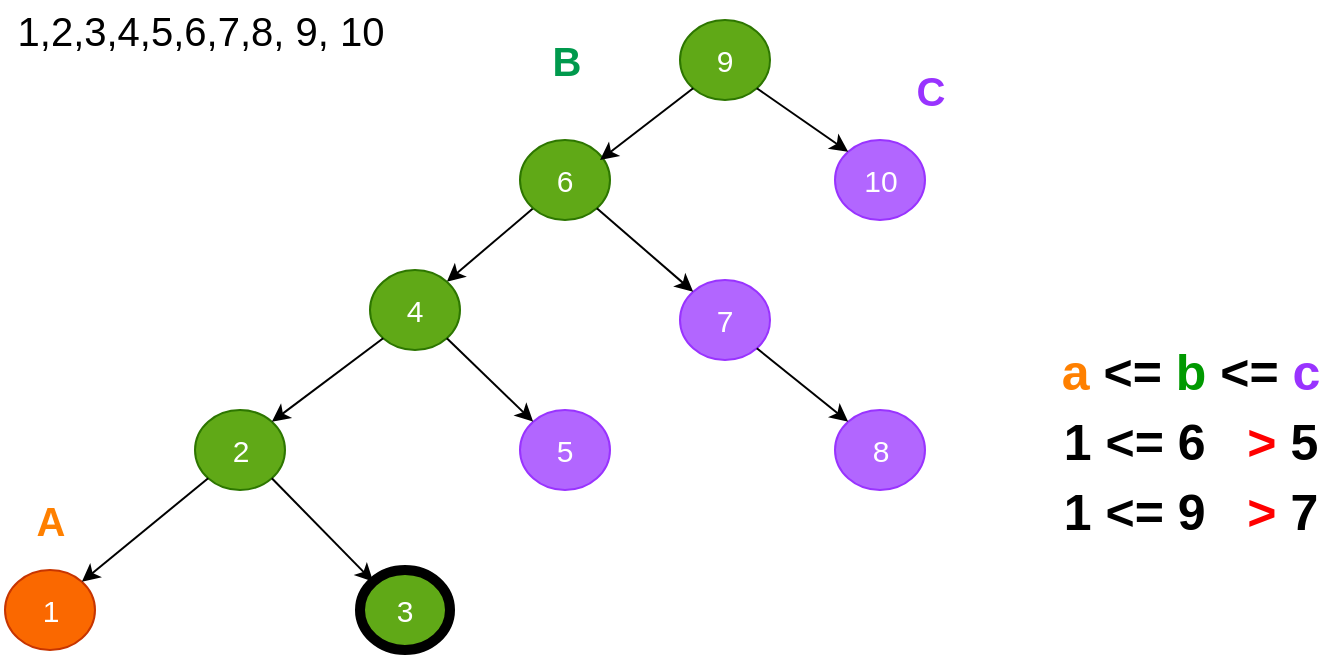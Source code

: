 <mxfile version="13.7.3" type="device"><diagram id="-xMXGvwBYq6znEZraVXv" name="Page-1"><mxGraphModel dx="1024" dy="592" grid="1" gridSize="10" guides="1" tooltips="1" connect="1" arrows="1" fold="1" page="1" pageScale="1" pageWidth="850" pageHeight="1100" math="0" shadow="0"><root><mxCell id="0"/><mxCell id="1" parent="0"/><mxCell id="OhIQOGyGBnjCHkOLiART-21" value="9" style="ellipse;whiteSpace=wrap;html=1;fontSize=15;fillColor=#60a917;strokeColor=#2D7600;fontColor=#ffffff;" parent="1" vertex="1"><mxGeometry x="380" y="50" width="45" height="40" as="geometry"/></mxCell><mxCell id="OhIQOGyGBnjCHkOLiART-22" style="rounded=0;orthogonalLoop=1;jettySize=auto;html=1;exitX=0;exitY=1;exitDx=0;exitDy=0;entryX=1;entryY=0;entryDx=0;entryDy=0;fontSize=15;" parent="1" source="OhIQOGyGBnjCHkOLiART-23" target="OhIQOGyGBnjCHkOLiART-27" edge="1"><mxGeometry relative="1" as="geometry"/></mxCell><mxCell id="OhIQOGyGBnjCHkOLiART-23" value="6" style="ellipse;whiteSpace=wrap;html=1;fontSize=15;fillColor=#60a917;strokeColor=#2D7600;fontColor=#ffffff;" parent="1" vertex="1"><mxGeometry x="300" y="110" width="45" height="40" as="geometry"/></mxCell><mxCell id="OhIQOGyGBnjCHkOLiART-24" value="10" style="ellipse;whiteSpace=wrap;html=1;fontSize=15;fontColor=#ffffff;fillColor=#B266FF;strokeColor=#9933FF;" parent="1" vertex="1"><mxGeometry x="457.5" y="110" width="45" height="40" as="geometry"/></mxCell><mxCell id="OhIQOGyGBnjCHkOLiART-26" value="7" style="ellipse;whiteSpace=wrap;html=1;fontSize=15;fontColor=#ffffff;fillColor=#B266FF;strokeColor=#9933FF;" parent="1" vertex="1"><mxGeometry x="380.0" y="180" width="45" height="40" as="geometry"/></mxCell><mxCell id="OhIQOGyGBnjCHkOLiART-27" value="4" style="ellipse;whiteSpace=wrap;html=1;fontSize=15;fillColor=#60a917;strokeColor=#2D7600;fontColor=#ffffff;" parent="1" vertex="1"><mxGeometry x="225" y="175" width="45" height="40" as="geometry"/></mxCell><mxCell id="OhIQOGyGBnjCHkOLiART-31" value="5" style="ellipse;whiteSpace=wrap;html=1;fontSize=15;fontColor=#ffffff;fillColor=#B266FF;strokeColor=#9933FF;" parent="1" vertex="1"><mxGeometry x="300.0" y="245" width="45" height="40" as="geometry"/></mxCell><mxCell id="OhIQOGyGBnjCHkOLiART-34" style="rounded=0;orthogonalLoop=1;jettySize=auto;html=1;exitX=1;exitY=1;exitDx=0;exitDy=0;entryX=0;entryY=0;entryDx=0;entryDy=0;fontSize=15;" parent="1" source="OhIQOGyGBnjCHkOLiART-27" target="OhIQOGyGBnjCHkOLiART-31" edge="1"><mxGeometry relative="1" as="geometry"><mxPoint x="241.77" y="219.3" as="sourcePoint"/><mxPoint x="198.23" y="290.7" as="targetPoint"/></mxGeometry></mxCell><mxCell id="OhIQOGyGBnjCHkOLiART-35" style="rounded=0;orthogonalLoop=1;jettySize=auto;html=1;exitX=1;exitY=1;exitDx=0;exitDy=0;entryX=0;entryY=0;entryDx=0;entryDy=0;fontSize=15;" parent="1" source="OhIQOGyGBnjCHkOLiART-23" target="OhIQOGyGBnjCHkOLiART-26" edge="1"><mxGeometry relative="1" as="geometry"><mxPoint x="455.95" y="129.3" as="sourcePoint"/><mxPoint x="415.22" y="285" as="targetPoint"/></mxGeometry></mxCell><mxCell id="OhIQOGyGBnjCHkOLiART-36" style="rounded=0;orthogonalLoop=1;jettySize=auto;html=1;exitX=1;exitY=1;exitDx=0;exitDy=0;entryX=0;entryY=0;entryDx=0;entryDy=0;fontSize=15;" parent="1" source="OhIQOGyGBnjCHkOLiART-21" target="OhIQOGyGBnjCHkOLiART-24" edge="1"><mxGeometry relative="1" as="geometry"><mxPoint x="391.83" y="95.0" as="sourcePoint"/><mxPoint x="361.1" y="220.7" as="targetPoint"/></mxGeometry></mxCell><mxCell id="OhIQOGyGBnjCHkOLiART-40" value="2" style="ellipse;whiteSpace=wrap;html=1;fontSize=15;fillColor=#60a917;strokeColor=#2D7600;fontColor=#ffffff;" parent="1" vertex="1"><mxGeometry x="137.5" y="245" width="45" height="40" as="geometry"/></mxCell><mxCell id="OhIQOGyGBnjCHkOLiART-41" value="1&lt;span style=&quot;color: rgba(0 , 0 , 0 , 0) ; font-family: monospace ; font-size: 0px&quot;&gt;%3CmxGraphModel%3E%3Croot%3E%3CmxCell%20id%3D%220%22%2F%3E%3CmxCell%20id%3D%221%22%20parent%3D%220%22%2F%3E%3CmxCell%20id%3D%222%22%20value%3D%226%22%20style%3D%22ellipse%3BwhiteSpace%3Dwrap%3Bhtml%3D1%3BfontSize%3D15%3B%22%20vertex%3D%221%22%20parent%3D%221%22%3E%3CmxGeometry%20x%3D%22305%22%20y%3D%2280%22%20width%3D%2245%22%20height%3D%2240%22%20as%3D%22geometry%22%2F%3E%3C%2FmxCell%3E%3C%2Froot%3E%3C%2FmxGraphModel%3E&lt;/span&gt;" style="ellipse;whiteSpace=wrap;html=1;fontSize=15;fillColor=#fa6800;strokeColor=#C73500;fontColor=#ffffff;" parent="1" vertex="1"><mxGeometry x="42.5" y="325" width="45" height="40" as="geometry"/></mxCell><mxCell id="OhIQOGyGBnjCHkOLiART-42" value="3" style="ellipse;whiteSpace=wrap;html=1;fontSize=15;fillColor=#60a917;strokeWidth=5;fontColor=#ffffff;" parent="1" vertex="1"><mxGeometry x="220" y="325" width="45" height="40" as="geometry"/></mxCell><mxCell id="OhIQOGyGBnjCHkOLiART-43" style="rounded=0;orthogonalLoop=1;jettySize=auto;html=1;exitX=0;exitY=1;exitDx=0;exitDy=0;entryX=1;entryY=0;entryDx=0;entryDy=0;fontSize=15;" parent="1" source="OhIQOGyGBnjCHkOLiART-40" target="OhIQOGyGBnjCHkOLiART-41" edge="1"><mxGeometry relative="1" as="geometry"><mxPoint x="223.54" y="393.6" as="sourcePoint"/><mxPoint x="180.0" y="445.0" as="targetPoint"/></mxGeometry></mxCell><mxCell id="OhIQOGyGBnjCHkOLiART-44" style="rounded=0;orthogonalLoop=1;jettySize=auto;html=1;exitX=1;exitY=1;exitDx=0;exitDy=0;entryX=0;entryY=0;entryDx=0;entryDy=0;fontSize=15;" parent="1" source="OhIQOGyGBnjCHkOLiART-40" target="OhIQOGyGBnjCHkOLiART-42" edge="1"><mxGeometry relative="1" as="geometry"><mxPoint x="211.77" y="379.3" as="sourcePoint"/><mxPoint x="168.23" y="450.7" as="targetPoint"/></mxGeometry></mxCell><mxCell id="OhIQOGyGBnjCHkOLiART-45" style="rounded=0;orthogonalLoop=1;jettySize=auto;html=1;exitX=0;exitY=1;exitDx=0;exitDy=0;fontSize=15;entryX=1;entryY=0;entryDx=0;entryDy=0;" parent="1" source="OhIQOGyGBnjCHkOLiART-27" target="OhIQOGyGBnjCHkOLiART-40" edge="1"><mxGeometry relative="1" as="geometry"><mxPoint x="316.77" y="139.3" as="sourcePoint"/><mxPoint x="300" y="265" as="targetPoint"/></mxGeometry></mxCell><mxCell id="OhIQOGyGBnjCHkOLiART-46" value="8" style="ellipse;whiteSpace=wrap;html=1;fontSize=15;fontColor=#ffffff;fillColor=#B266FF;strokeColor=#9933FF;" parent="1" vertex="1"><mxGeometry x="457.5" y="245" width="45" height="40" as="geometry"/></mxCell><mxCell id="OhIQOGyGBnjCHkOLiART-47" style="rounded=0;orthogonalLoop=1;jettySize=auto;html=1;entryX=0;entryY=0;entryDx=0;entryDy=0;fontSize=15;exitX=1;exitY=1;exitDx=0;exitDy=0;" parent="1" source="OhIQOGyGBnjCHkOLiART-26" target="OhIQOGyGBnjCHkOLiART-46" edge="1"><mxGeometry relative="1" as="geometry"><mxPoint x="476.32" y="240.7" as="sourcePoint"/><mxPoint x="473.82" y="220.7" as="targetPoint"/></mxGeometry></mxCell><mxCell id="OhIQOGyGBnjCHkOLiART-71" value="&lt;font color=&quot;#000000&quot;&gt;1,2,3,4,5,6,7,8, 9, 10&lt;/font&gt;" style="text;html=1;align=center;verticalAlign=middle;resizable=0;points=[];autosize=1;fontSize=20;fontColor=#D6B656;" parent="1" vertex="1"><mxGeometry x="40" y="40" width="200" height="30" as="geometry"/></mxCell><mxCell id="OhIQOGyGBnjCHkOLiART-74" value="&lt;b style=&quot;font-size: 25px&quot;&gt;&lt;font style=&quot;font-size: 25px&quot; color=&quot;#ff8000&quot;&gt;a&lt;/font&gt;&lt;font color=&quot;#d6b656&quot; style=&quot;font-size: 25px&quot;&gt; &lt;/font&gt;&lt;font color=&quot;#000000&quot; style=&quot;font-size: 25px&quot;&gt;&amp;lt;= &lt;/font&gt;&lt;font color=&quot;#009900&quot; style=&quot;font-size: 25px&quot;&gt;b&lt;/font&gt;&lt;font color=&quot;#000000&quot; style=&quot;font-size: 25px&quot;&gt; &amp;lt;= &lt;/font&gt;&lt;font style=&quot;font-size: 25px&quot; color=&quot;#9933ff&quot;&gt;c&lt;/font&gt;&lt;/b&gt;" style="text;html=1;align=center;verticalAlign=middle;resizable=0;points=[];autosize=1;fontSize=25;fontColor=#9673A6;" parent="1" vertex="1"><mxGeometry x="560" y="205" width="150" height="40" as="geometry"/></mxCell><mxCell id="OhIQOGyGBnjCHkOLiART-75" value="&lt;b style=&quot;font-size: 25px&quot;&gt;&lt;font color=&quot;#000000&quot; style=&quot;font-size: 25px&quot;&gt;1 &amp;lt;= 6&amp;nbsp; &amp;nbsp;&lt;/font&gt;&lt;font color=&quot;#ff0000&quot; style=&quot;font-size: 25px&quot;&gt;&amp;gt;&lt;/font&gt;&lt;font color=&quot;#000000&quot; style=&quot;font-size: 25px&quot;&gt; 5&lt;/font&gt;&lt;/b&gt;" style="text;html=1;align=center;verticalAlign=middle;resizable=0;points=[];autosize=1;fontSize=20;fontColor=#9673A6;" parent="1" vertex="1"><mxGeometry x="565" y="245" width="140" height="30" as="geometry"/></mxCell><mxCell id="OhIQOGyGBnjCHkOLiART-76" value="&lt;b style=&quot;font-size: 25px&quot;&gt;&lt;font style=&quot;font-size: 25px&quot;&gt;1 &amp;lt;= &lt;/font&gt;&lt;font style=&quot;font-size: 25px&quot;&gt;9&amp;nbsp; &amp;nbsp;&lt;font color=&quot;#ff0000&quot; style=&quot;font-size: 25px&quot;&gt;&amp;gt;&lt;/font&gt; 7&lt;/font&gt;&lt;/b&gt;" style="text;html=1;align=center;verticalAlign=middle;resizable=0;points=[];autosize=1;fontSize=25;" parent="1" vertex="1"><mxGeometry x="565" y="275" width="140" height="40" as="geometry"/></mxCell><mxCell id="fRCBbRCuy8SxbRVZ_oOd-2" style="rounded=0;orthogonalLoop=1;jettySize=auto;html=1;exitX=0;exitY=1;exitDx=0;exitDy=0;fontSize=15;" parent="1" source="OhIQOGyGBnjCHkOLiART-21" edge="1"><mxGeometry relative="1" as="geometry"><mxPoint x="316.77" y="154.3" as="sourcePoint"/><mxPoint x="340" y="120" as="targetPoint"/></mxGeometry></mxCell><mxCell id="fRCBbRCuy8SxbRVZ_oOd-4" value="A" style="text;html=1;align=center;verticalAlign=middle;resizable=0;points=[];autosize=1;fontSize=20;fontStyle=1;fontColor=#FF8000;" parent="1" vertex="1"><mxGeometry x="50" y="285" width="30" height="30" as="geometry"/></mxCell><mxCell id="fRCBbRCuy8SxbRVZ_oOd-5" value="&lt;b&gt;&lt;font&gt;B&lt;/font&gt;&lt;/b&gt;" style="text;html=1;align=center;verticalAlign=middle;resizable=0;points=[];autosize=1;fontSize=20;fontStyle=0;fontColor=#00994D;" parent="1" vertex="1"><mxGeometry x="307.5" y="55" width="30" height="30" as="geometry"/></mxCell><mxCell id="fRCBbRCuy8SxbRVZ_oOd-6" value="&lt;font&gt;C&lt;/font&gt;" style="text;html=1;align=center;verticalAlign=middle;resizable=0;points=[];autosize=1;fontSize=20;fontStyle=1;fontColor=#9933FF;" parent="1" vertex="1"><mxGeometry x="490" y="70" width="30" height="30" as="geometry"/></mxCell></root></mxGraphModel></diagram></mxfile>
